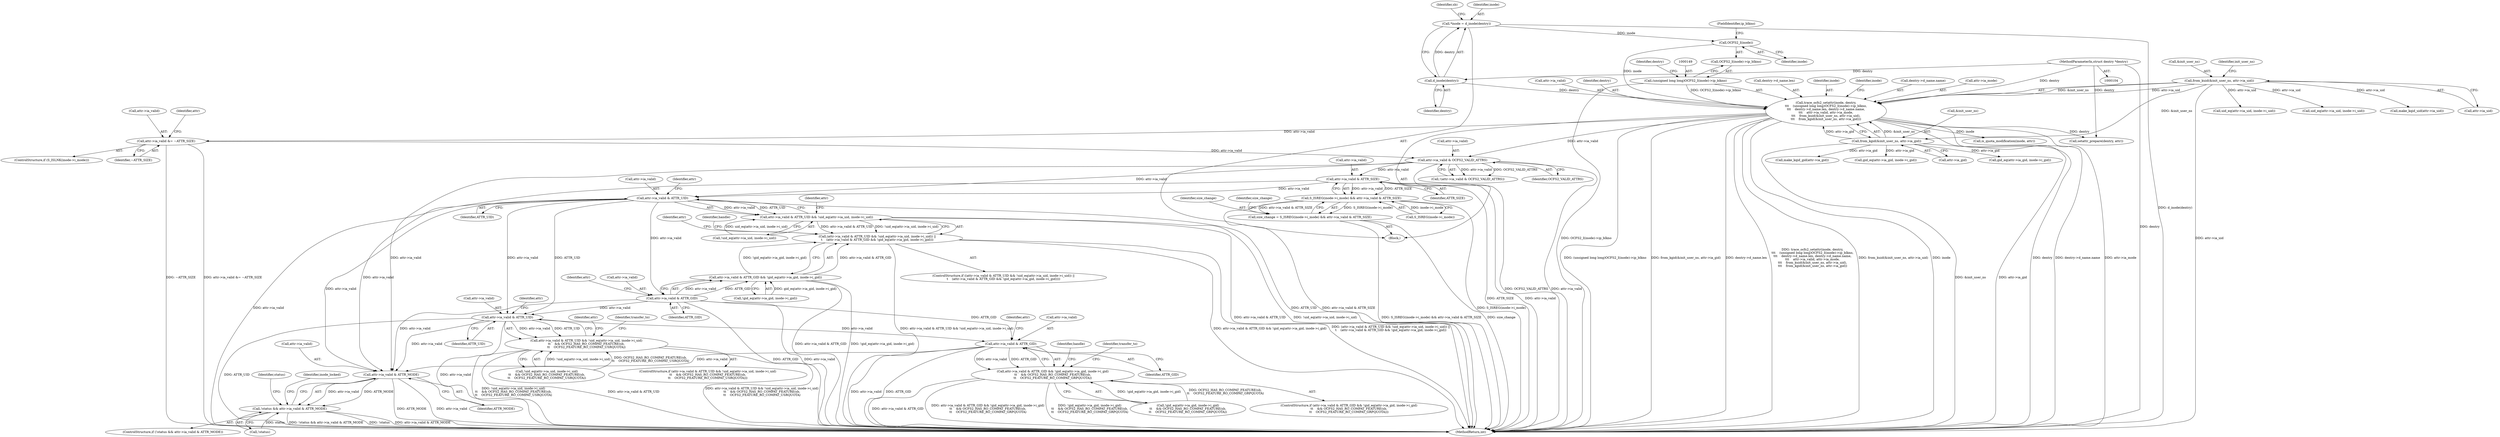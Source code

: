 digraph "0_linux_28f5a8a7c033cbf3e32277f4cc9c6afd74f05300@pointer" {
"1000230" [label="(Call,attr->ia_valid & ATTR_SIZE)"];
"1000194" [label="(Call,attr->ia_valid & OCFS2_VALID_ATTRS)"];
"1000187" [label="(Call,attr->ia_valid &= ~ATTR_SIZE)"];
"1000145" [label="(Call,trace_ocfs2_setattr(inode, dentry,\n\t\t\t    (unsigned long long)OCFS2_I(inode)->ip_blkno,\n\t\t\t    dentry->d_name.len, dentry->d_name.name,\n\t\t\t    attr->ia_valid, attr->ia_mode,\n\t\t\t    from_kuid(&init_user_ns, attr->ia_uid),\n\t\t\t    from_kgid(&init_user_ns, attr->ia_gid)))"];
"1000151" [label="(Call,OCFS2_I(inode))"];
"1000118" [label="(Call,*inode = d_inode(dentry))"];
"1000120" [label="(Call,d_inode(dentry))"];
"1000105" [label="(MethodParameterIn,struct dentry *dentry)"];
"1000148" [label="(Call,(unsigned long long)OCFS2_I(inode)->ip_blkno)"];
"1000170" [label="(Call,from_kuid(&init_user_ns, attr->ia_uid))"];
"1000176" [label="(Call,from_kgid(&init_user_ns, attr->ia_gid))"];
"1000225" [label="(Call,S_ISREG(inode->i_mode) && attr->ia_valid & ATTR_SIZE)"];
"1000223" [label="(Call,size_change = S_ISREG(inode->i_mode) && attr->ia_valid & ATTR_SIZE)"];
"1000354" [label="(Call,attr->ia_valid & ATTR_UID)"];
"1000353" [label="(Call,attr->ia_valid & ATTR_UID && !uid_eq(attr->ia_uid, inode->i_uid))"];
"1000352" [label="(Call,(attr->ia_valid & ATTR_UID && !uid_eq(attr->ia_uid, inode->i_uid)) ||\n\t    (attr->ia_valid & ATTR_GID && !gid_eq(attr->ia_gid, inode->i_gid)))"];
"1000368" [label="(Call,attr->ia_valid & ATTR_GID)"];
"1000367" [label="(Call,attr->ia_valid & ATTR_GID && !gid_eq(attr->ia_gid, inode->i_gid))"];
"1000384" [label="(Call,attr->ia_valid & ATTR_UID)"];
"1000383" [label="(Call,attr->ia_valid & ATTR_UID && !uid_eq(attr->ia_uid, inode->i_uid)\n\t\t    && OCFS2_HAS_RO_COMPAT_FEATURE(sb,\n\t\t    OCFS2_FEATURE_RO_COMPAT_USRQUOTA))"];
"1000427" [label="(Call,attr->ia_valid & ATTR_GID)"];
"1000426" [label="(Call,attr->ia_valid & ATTR_GID && !gid_eq(attr->ia_gid, inode->i_gid)\n\t\t    && OCFS2_HAS_RO_COMPAT_FEATURE(sb,\n\t\t    OCFS2_FEATURE_RO_COMPAT_GRPQUOTA))"];
"1000577" [label="(Call,attr->ia_valid & ATTR_MODE)"];
"1000574" [label="(Call,!status && attr->ia_valid & ATTR_MODE)"];
"1000230" [label="(Call,attr->ia_valid & ATTR_SIZE)"];
"1000105" [label="(MethodParameterIn,struct dentry *dentry)"];
"1000388" [label="(Identifier,ATTR_UID)"];
"1000374" [label="(Call,gid_eq(attr->ia_gid, inode->i_gid))"];
"1000391" [label="(Call,uid_eq(attr->ia_uid, inode->i_uid))"];
"1000354" [label="(Call,attr->ia_valid & ATTR_UID)"];
"1000386" [label="(Identifier,attr)"];
"1000124" [label="(Identifier,sb)"];
"1000502" [label="(Identifier,handle)"];
"1000171" [label="(Call,&init_user_ns)"];
"1000359" [label="(Call,!uid_eq(attr->ia_uid, inode->i_uid))"];
"1000107" [label="(Block,)"];
"1000370" [label="(Identifier,attr)"];
"1000191" [label="(Identifier,~ATTR_SIZE)"];
"1000389" [label="(Call,!uid_eq(attr->ia_uid, inode->i_uid)\n\t\t    && OCFS2_HAS_RO_COMPAT_FEATURE(sb,\n\t\t    OCFS2_FEATURE_RO_COMPAT_USRQUOTA))"];
"1000393" [label="(Identifier,attr)"];
"1000373" [label="(Call,!gid_eq(attr->ia_gid, inode->i_gid))"];
"1000428" [label="(Call,attr->ia_valid)"];
"1000151" [label="(Call,OCFS2_I(inode))"];
"1000176" [label="(Call,from_kgid(&init_user_ns, attr->ia_gid))"];
"1000150" [label="(Call,OCFS2_I(inode)->ip_blkno)"];
"1000451" [label="(Call,make_kqid_gid(attr->ia_gid))"];
"1000353" [label="(Call,attr->ia_valid & ATTR_UID && !uid_eq(attr->ia_uid, inode->i_uid))"];
"1000384" [label="(Call,attr->ia_valid & ATTR_UID)"];
"1000145" [label="(Call,trace_ocfs2_setattr(inode, dentry,\n\t\t\t    (unsigned long long)OCFS2_I(inode)->ip_blkno,\n\t\t\t    dentry->d_name.len, dentry->d_name.name,\n\t\t\t    attr->ia_valid, attr->ia_mode,\n\t\t\t    from_kuid(&init_user_ns, attr->ia_uid),\n\t\t\t    from_kgid(&init_user_ns, attr->ia_gid)))"];
"1000167" [label="(Call,attr->ia_mode)"];
"1000425" [label="(ControlStructure,if (attr->ia_valid & ATTR_GID && !gid_eq(attr->ia_gid, inode->i_gid)\n\t\t    && OCFS2_HAS_RO_COMPAT_FEATURE(sb,\n\t\t    OCFS2_FEATURE_RO_COMPAT_GRPQUOTA)))"];
"1000196" [label="(Identifier,attr)"];
"1000234" [label="(Identifier,ATTR_SIZE)"];
"1000236" [label="(Identifier,size_change)"];
"1000177" [label="(Call,&init_user_ns)"];
"1000195" [label="(Call,attr->ia_valid)"];
"1000194" [label="(Call,attr->ia_valid & OCFS2_VALID_ATTRS)"];
"1000198" [label="(Identifier,OCFS2_VALID_ATTRS)"];
"1000231" [label="(Call,attr->ia_valid)"];
"1000362" [label="(Identifier,attr)"];
"1000577" [label="(Call,attr->ia_valid & ATTR_MODE)"];
"1000385" [label="(Call,attr->ia_valid)"];
"1000408" [label="(Call,make_kqid_uid(attr->ia_uid))"];
"1000164" [label="(Call,attr->ia_valid)"];
"1000584" [label="(Identifier,status)"];
"1000159" [label="(Call,dentry->d_name.name)"];
"1000188" [label="(Call,attr->ia_valid)"];
"1000469" [label="(Identifier,handle)"];
"1000187" [label="(Call,attr->ia_valid &= ~ATTR_SIZE)"];
"1000372" [label="(Identifier,ATTR_GID)"];
"1000119" [label="(Identifier,inode)"];
"1000434" [label="(Call,gid_eq(attr->ia_gid, inode->i_gid))"];
"1000606" [label="(MethodReturn,int)"];
"1000436" [label="(Identifier,attr)"];
"1000226" [label="(Call,S_ISREG(inode->i_mode))"];
"1000154" [label="(Call,dentry->d_name.len)"];
"1000152" [label="(Identifier,inode)"];
"1000595" [label="(Identifier,inode_locked)"];
"1000367" [label="(Call,attr->ia_valid & ATTR_GID && !gid_eq(attr->ia_gid, inode->i_gid))"];
"1000153" [label="(FieldIdentifier,ip_blkno)"];
"1000575" [label="(Call,!status)"];
"1000369" [label="(Call,attr->ia_valid)"];
"1000121" [label="(Identifier,dentry)"];
"1000146" [label="(Identifier,inode)"];
"1000382" [label="(ControlStructure,if (attr->ia_valid & ATTR_UID && !uid_eq(attr->ia_uid, inode->i_uid)\n\t\t    && OCFS2_HAS_RO_COMPAT_FEATURE(sb,\n\t\t    OCFS2_FEATURE_RO_COMPAT_USRQUOTA)))"];
"1000368" [label="(Call,attr->ia_valid & ATTR_GID)"];
"1000352" [label="(Call,(attr->ia_valid & ATTR_UID && !uid_eq(attr->ia_uid, inode->i_uid)) ||\n\t    (attr->ia_valid & ATTR_GID && !gid_eq(attr->ia_gid, inode->i_gid)))"];
"1000120" [label="(Call,d_inode(dentry))"];
"1000224" [label="(Identifier,size_change)"];
"1000185" [label="(Identifier,inode)"];
"1000358" [label="(Identifier,ATTR_UID)"];
"1000225" [label="(Call,S_ISREG(inode->i_mode) && attr->ia_valid & ATTR_SIZE)"];
"1000351" [label="(ControlStructure,if ((attr->ia_valid & ATTR_UID && !uid_eq(attr->ia_uid, inode->i_uid)) ||\n\t    (attr->ia_valid & ATTR_GID && !gid_eq(attr->ia_gid, inode->i_gid))))"];
"1000447" [label="(Identifier,transfer_to)"];
"1000431" [label="(Identifier,ATTR_GID)"];
"1000581" [label="(Identifier,ATTR_MODE)"];
"1000147" [label="(Identifier,dentry)"];
"1000148" [label="(Call,(unsigned long long)OCFS2_I(inode)->ip_blkno)"];
"1000193" [label="(Call,!(attr->ia_valid & OCFS2_VALID_ATTRS))"];
"1000578" [label="(Call,attr->ia_valid)"];
"1000179" [label="(Call,attr->ia_gid)"];
"1000178" [label="(Identifier,init_user_ns)"];
"1000573" [label="(ControlStructure,if (!status && attr->ia_valid & ATTR_MODE))"];
"1000118" [label="(Call,*inode = d_inode(dentry))"];
"1000223" [label="(Call,size_change = S_ISREG(inode->i_mode) && attr->ia_valid & ATTR_SIZE)"];
"1000574" [label="(Call,!status && attr->ia_valid & ATTR_MODE)"];
"1000383" [label="(Call,attr->ia_valid & ATTR_UID && !uid_eq(attr->ia_uid, inode->i_uid)\n\t\t    && OCFS2_HAS_RO_COMPAT_FEATURE(sb,\n\t\t    OCFS2_FEATURE_RO_COMPAT_USRQUOTA))"];
"1000360" [label="(Call,uid_eq(attr->ia_uid, inode->i_uid))"];
"1000156" [label="(Identifier,dentry)"];
"1000376" [label="(Identifier,attr)"];
"1000203" [label="(Call,setattr_prepare(dentry, attr))"];
"1000427" [label="(Call,attr->ia_valid & ATTR_GID)"];
"1000170" [label="(Call,from_kuid(&init_user_ns, attr->ia_uid))"];
"1000211" [label="(Call,is_quota_modification(inode, attr))"];
"1000173" [label="(Call,attr->ia_uid)"];
"1000426" [label="(Call,attr->ia_valid & ATTR_GID && !gid_eq(attr->ia_gid, inode->i_gid)\n\t\t    && OCFS2_HAS_RO_COMPAT_FEATURE(sb,\n\t\t    OCFS2_FEATURE_RO_COMPAT_GRPQUOTA))"];
"1000355" [label="(Call,attr->ia_valid)"];
"1000432" [label="(Call,!gid_eq(attr->ia_gid, inode->i_gid)\n\t\t    && OCFS2_HAS_RO_COMPAT_FEATURE(sb,\n\t\t    OCFS2_FEATURE_RO_COMPAT_GRPQUOTA))"];
"1000429" [label="(Identifier,attr)"];
"1000182" [label="(ControlStructure,if (S_ISLNK(inode->i_mode)))"];
"1000404" [label="(Identifier,transfer_to)"];
"1000230" -> "1000225"  [label="AST: "];
"1000230" -> "1000234"  [label="CFG: "];
"1000231" -> "1000230"  [label="AST: "];
"1000234" -> "1000230"  [label="AST: "];
"1000225" -> "1000230"  [label="CFG: "];
"1000230" -> "1000606"  [label="DDG: attr->ia_valid"];
"1000230" -> "1000606"  [label="DDG: ATTR_SIZE"];
"1000230" -> "1000225"  [label="DDG: attr->ia_valid"];
"1000230" -> "1000225"  [label="DDG: ATTR_SIZE"];
"1000194" -> "1000230"  [label="DDG: attr->ia_valid"];
"1000230" -> "1000354"  [label="DDG: attr->ia_valid"];
"1000230" -> "1000577"  [label="DDG: attr->ia_valid"];
"1000194" -> "1000193"  [label="AST: "];
"1000194" -> "1000198"  [label="CFG: "];
"1000195" -> "1000194"  [label="AST: "];
"1000198" -> "1000194"  [label="AST: "];
"1000193" -> "1000194"  [label="CFG: "];
"1000194" -> "1000606"  [label="DDG: attr->ia_valid"];
"1000194" -> "1000606"  [label="DDG: OCFS2_VALID_ATTRS"];
"1000194" -> "1000193"  [label="DDG: attr->ia_valid"];
"1000194" -> "1000193"  [label="DDG: OCFS2_VALID_ATTRS"];
"1000187" -> "1000194"  [label="DDG: attr->ia_valid"];
"1000145" -> "1000194"  [label="DDG: attr->ia_valid"];
"1000194" -> "1000354"  [label="DDG: attr->ia_valid"];
"1000194" -> "1000577"  [label="DDG: attr->ia_valid"];
"1000187" -> "1000182"  [label="AST: "];
"1000187" -> "1000191"  [label="CFG: "];
"1000188" -> "1000187"  [label="AST: "];
"1000191" -> "1000187"  [label="AST: "];
"1000196" -> "1000187"  [label="CFG: "];
"1000187" -> "1000606"  [label="DDG: attr->ia_valid &= ~ATTR_SIZE"];
"1000187" -> "1000606"  [label="DDG: ~ATTR_SIZE"];
"1000145" -> "1000187"  [label="DDG: attr->ia_valid"];
"1000145" -> "1000107"  [label="AST: "];
"1000145" -> "1000176"  [label="CFG: "];
"1000146" -> "1000145"  [label="AST: "];
"1000147" -> "1000145"  [label="AST: "];
"1000148" -> "1000145"  [label="AST: "];
"1000154" -> "1000145"  [label="AST: "];
"1000159" -> "1000145"  [label="AST: "];
"1000164" -> "1000145"  [label="AST: "];
"1000167" -> "1000145"  [label="AST: "];
"1000170" -> "1000145"  [label="AST: "];
"1000176" -> "1000145"  [label="AST: "];
"1000185" -> "1000145"  [label="CFG: "];
"1000145" -> "1000606"  [label="DDG: dentry->d_name.name"];
"1000145" -> "1000606"  [label="DDG: attr->ia_mode"];
"1000145" -> "1000606"  [label="DDG: (unsigned long long)OCFS2_I(inode)->ip_blkno"];
"1000145" -> "1000606"  [label="DDG: from_kgid(&init_user_ns, attr->ia_gid)"];
"1000145" -> "1000606"  [label="DDG: dentry->d_name.len"];
"1000145" -> "1000606"  [label="DDG: trace_ocfs2_setattr(inode, dentry,\n\t\t\t    (unsigned long long)OCFS2_I(inode)->ip_blkno,\n\t\t\t    dentry->d_name.len, dentry->d_name.name,\n\t\t\t    attr->ia_valid, attr->ia_mode,\n\t\t\t    from_kuid(&init_user_ns, attr->ia_uid),\n\t\t\t    from_kgid(&init_user_ns, attr->ia_gid))"];
"1000145" -> "1000606"  [label="DDG: from_kuid(&init_user_ns, attr->ia_uid)"];
"1000145" -> "1000606"  [label="DDG: inode"];
"1000145" -> "1000606"  [label="DDG: dentry"];
"1000151" -> "1000145"  [label="DDG: inode"];
"1000120" -> "1000145"  [label="DDG: dentry"];
"1000105" -> "1000145"  [label="DDG: dentry"];
"1000148" -> "1000145"  [label="DDG: OCFS2_I(inode)->ip_blkno"];
"1000170" -> "1000145"  [label="DDG: &init_user_ns"];
"1000170" -> "1000145"  [label="DDG: attr->ia_uid"];
"1000176" -> "1000145"  [label="DDG: &init_user_ns"];
"1000176" -> "1000145"  [label="DDG: attr->ia_gid"];
"1000145" -> "1000203"  [label="DDG: dentry"];
"1000145" -> "1000211"  [label="DDG: inode"];
"1000151" -> "1000150"  [label="AST: "];
"1000151" -> "1000152"  [label="CFG: "];
"1000152" -> "1000151"  [label="AST: "];
"1000153" -> "1000151"  [label="CFG: "];
"1000118" -> "1000151"  [label="DDG: inode"];
"1000118" -> "1000107"  [label="AST: "];
"1000118" -> "1000120"  [label="CFG: "];
"1000119" -> "1000118"  [label="AST: "];
"1000120" -> "1000118"  [label="AST: "];
"1000124" -> "1000118"  [label="CFG: "];
"1000118" -> "1000606"  [label="DDG: d_inode(dentry)"];
"1000120" -> "1000118"  [label="DDG: dentry"];
"1000120" -> "1000121"  [label="CFG: "];
"1000121" -> "1000120"  [label="AST: "];
"1000105" -> "1000120"  [label="DDG: dentry"];
"1000105" -> "1000104"  [label="AST: "];
"1000105" -> "1000606"  [label="DDG: dentry"];
"1000105" -> "1000203"  [label="DDG: dentry"];
"1000148" -> "1000150"  [label="CFG: "];
"1000149" -> "1000148"  [label="AST: "];
"1000150" -> "1000148"  [label="AST: "];
"1000156" -> "1000148"  [label="CFG: "];
"1000148" -> "1000606"  [label="DDG: OCFS2_I(inode)->ip_blkno"];
"1000170" -> "1000173"  [label="CFG: "];
"1000171" -> "1000170"  [label="AST: "];
"1000173" -> "1000170"  [label="AST: "];
"1000178" -> "1000170"  [label="CFG: "];
"1000170" -> "1000606"  [label="DDG: attr->ia_uid"];
"1000170" -> "1000176"  [label="DDG: &init_user_ns"];
"1000170" -> "1000360"  [label="DDG: attr->ia_uid"];
"1000170" -> "1000391"  [label="DDG: attr->ia_uid"];
"1000170" -> "1000408"  [label="DDG: attr->ia_uid"];
"1000176" -> "1000179"  [label="CFG: "];
"1000177" -> "1000176"  [label="AST: "];
"1000179" -> "1000176"  [label="AST: "];
"1000176" -> "1000606"  [label="DDG: attr->ia_gid"];
"1000176" -> "1000606"  [label="DDG: &init_user_ns"];
"1000176" -> "1000374"  [label="DDG: attr->ia_gid"];
"1000176" -> "1000434"  [label="DDG: attr->ia_gid"];
"1000176" -> "1000451"  [label="DDG: attr->ia_gid"];
"1000225" -> "1000223"  [label="AST: "];
"1000225" -> "1000226"  [label="CFG: "];
"1000226" -> "1000225"  [label="AST: "];
"1000223" -> "1000225"  [label="CFG: "];
"1000225" -> "1000606"  [label="DDG: S_ISREG(inode->i_mode)"];
"1000225" -> "1000606"  [label="DDG: attr->ia_valid & ATTR_SIZE"];
"1000225" -> "1000223"  [label="DDG: S_ISREG(inode->i_mode)"];
"1000225" -> "1000223"  [label="DDG: attr->ia_valid & ATTR_SIZE"];
"1000226" -> "1000225"  [label="DDG: inode->i_mode"];
"1000223" -> "1000107"  [label="AST: "];
"1000224" -> "1000223"  [label="AST: "];
"1000236" -> "1000223"  [label="CFG: "];
"1000223" -> "1000606"  [label="DDG: S_ISREG(inode->i_mode) && attr->ia_valid & ATTR_SIZE"];
"1000223" -> "1000606"  [label="DDG: size_change"];
"1000354" -> "1000353"  [label="AST: "];
"1000354" -> "1000358"  [label="CFG: "];
"1000355" -> "1000354"  [label="AST: "];
"1000358" -> "1000354"  [label="AST: "];
"1000362" -> "1000354"  [label="CFG: "];
"1000353" -> "1000354"  [label="CFG: "];
"1000354" -> "1000606"  [label="DDG: ATTR_UID"];
"1000354" -> "1000606"  [label="DDG: attr->ia_valid"];
"1000354" -> "1000353"  [label="DDG: attr->ia_valid"];
"1000354" -> "1000353"  [label="DDG: ATTR_UID"];
"1000354" -> "1000368"  [label="DDG: attr->ia_valid"];
"1000354" -> "1000384"  [label="DDG: attr->ia_valid"];
"1000354" -> "1000384"  [label="DDG: ATTR_UID"];
"1000354" -> "1000577"  [label="DDG: attr->ia_valid"];
"1000353" -> "1000352"  [label="AST: "];
"1000353" -> "1000359"  [label="CFG: "];
"1000359" -> "1000353"  [label="AST: "];
"1000370" -> "1000353"  [label="CFG: "];
"1000352" -> "1000353"  [label="CFG: "];
"1000353" -> "1000606"  [label="DDG: attr->ia_valid & ATTR_UID"];
"1000353" -> "1000606"  [label="DDG: !uid_eq(attr->ia_uid, inode->i_uid)"];
"1000353" -> "1000352"  [label="DDG: attr->ia_valid & ATTR_UID"];
"1000353" -> "1000352"  [label="DDG: !uid_eq(attr->ia_uid, inode->i_uid)"];
"1000359" -> "1000353"  [label="DDG: uid_eq(attr->ia_uid, inode->i_uid)"];
"1000352" -> "1000351"  [label="AST: "];
"1000352" -> "1000367"  [label="CFG: "];
"1000367" -> "1000352"  [label="AST: "];
"1000386" -> "1000352"  [label="CFG: "];
"1000502" -> "1000352"  [label="CFG: "];
"1000352" -> "1000606"  [label="DDG: attr->ia_valid & ATTR_UID && !uid_eq(attr->ia_uid, inode->i_uid)"];
"1000352" -> "1000606"  [label="DDG: attr->ia_valid & ATTR_GID && !gid_eq(attr->ia_gid, inode->i_gid)"];
"1000352" -> "1000606"  [label="DDG: (attr->ia_valid & ATTR_UID && !uid_eq(attr->ia_uid, inode->i_uid)) ||\n\t    (attr->ia_valid & ATTR_GID && !gid_eq(attr->ia_gid, inode->i_gid))"];
"1000367" -> "1000352"  [label="DDG: attr->ia_valid & ATTR_GID"];
"1000367" -> "1000352"  [label="DDG: !gid_eq(attr->ia_gid, inode->i_gid)"];
"1000368" -> "1000367"  [label="AST: "];
"1000368" -> "1000372"  [label="CFG: "];
"1000369" -> "1000368"  [label="AST: "];
"1000372" -> "1000368"  [label="AST: "];
"1000376" -> "1000368"  [label="CFG: "];
"1000367" -> "1000368"  [label="CFG: "];
"1000368" -> "1000606"  [label="DDG: attr->ia_valid"];
"1000368" -> "1000606"  [label="DDG: ATTR_GID"];
"1000368" -> "1000367"  [label="DDG: attr->ia_valid"];
"1000368" -> "1000367"  [label="DDG: ATTR_GID"];
"1000368" -> "1000384"  [label="DDG: attr->ia_valid"];
"1000368" -> "1000427"  [label="DDG: ATTR_GID"];
"1000368" -> "1000577"  [label="DDG: attr->ia_valid"];
"1000367" -> "1000373"  [label="CFG: "];
"1000373" -> "1000367"  [label="AST: "];
"1000367" -> "1000606"  [label="DDG: attr->ia_valid & ATTR_GID"];
"1000367" -> "1000606"  [label="DDG: !gid_eq(attr->ia_gid, inode->i_gid)"];
"1000373" -> "1000367"  [label="DDG: gid_eq(attr->ia_gid, inode->i_gid)"];
"1000384" -> "1000383"  [label="AST: "];
"1000384" -> "1000388"  [label="CFG: "];
"1000385" -> "1000384"  [label="AST: "];
"1000388" -> "1000384"  [label="AST: "];
"1000393" -> "1000384"  [label="CFG: "];
"1000383" -> "1000384"  [label="CFG: "];
"1000384" -> "1000606"  [label="DDG: ATTR_UID"];
"1000384" -> "1000606"  [label="DDG: attr->ia_valid"];
"1000384" -> "1000383"  [label="DDG: attr->ia_valid"];
"1000384" -> "1000383"  [label="DDG: ATTR_UID"];
"1000384" -> "1000427"  [label="DDG: attr->ia_valid"];
"1000384" -> "1000577"  [label="DDG: attr->ia_valid"];
"1000383" -> "1000382"  [label="AST: "];
"1000383" -> "1000389"  [label="CFG: "];
"1000389" -> "1000383"  [label="AST: "];
"1000404" -> "1000383"  [label="CFG: "];
"1000429" -> "1000383"  [label="CFG: "];
"1000383" -> "1000606"  [label="DDG: attr->ia_valid & ATTR_UID && !uid_eq(attr->ia_uid, inode->i_uid)\n\t\t    && OCFS2_HAS_RO_COMPAT_FEATURE(sb,\n\t\t    OCFS2_FEATURE_RO_COMPAT_USRQUOTA)"];
"1000383" -> "1000606"  [label="DDG: !uid_eq(attr->ia_uid, inode->i_uid)\n\t\t    && OCFS2_HAS_RO_COMPAT_FEATURE(sb,\n\t\t    OCFS2_FEATURE_RO_COMPAT_USRQUOTA)"];
"1000383" -> "1000606"  [label="DDG: attr->ia_valid & ATTR_UID"];
"1000389" -> "1000383"  [label="DDG: !uid_eq(attr->ia_uid, inode->i_uid)"];
"1000389" -> "1000383"  [label="DDG: OCFS2_HAS_RO_COMPAT_FEATURE(sb,\n\t\t    OCFS2_FEATURE_RO_COMPAT_USRQUOTA)"];
"1000427" -> "1000426"  [label="AST: "];
"1000427" -> "1000431"  [label="CFG: "];
"1000428" -> "1000427"  [label="AST: "];
"1000431" -> "1000427"  [label="AST: "];
"1000436" -> "1000427"  [label="CFG: "];
"1000426" -> "1000427"  [label="CFG: "];
"1000427" -> "1000606"  [label="DDG: attr->ia_valid"];
"1000427" -> "1000606"  [label="DDG: ATTR_GID"];
"1000427" -> "1000426"  [label="DDG: attr->ia_valid"];
"1000427" -> "1000426"  [label="DDG: ATTR_GID"];
"1000427" -> "1000577"  [label="DDG: attr->ia_valid"];
"1000426" -> "1000425"  [label="AST: "];
"1000426" -> "1000432"  [label="CFG: "];
"1000432" -> "1000426"  [label="AST: "];
"1000447" -> "1000426"  [label="CFG: "];
"1000469" -> "1000426"  [label="CFG: "];
"1000426" -> "1000606"  [label="DDG: attr->ia_valid & ATTR_GID"];
"1000426" -> "1000606"  [label="DDG: attr->ia_valid & ATTR_GID && !gid_eq(attr->ia_gid, inode->i_gid)\n\t\t    && OCFS2_HAS_RO_COMPAT_FEATURE(sb,\n\t\t    OCFS2_FEATURE_RO_COMPAT_GRPQUOTA)"];
"1000426" -> "1000606"  [label="DDG: !gid_eq(attr->ia_gid, inode->i_gid)\n\t\t    && OCFS2_HAS_RO_COMPAT_FEATURE(sb,\n\t\t    OCFS2_FEATURE_RO_COMPAT_GRPQUOTA)"];
"1000432" -> "1000426"  [label="DDG: !gid_eq(attr->ia_gid, inode->i_gid)"];
"1000432" -> "1000426"  [label="DDG: OCFS2_HAS_RO_COMPAT_FEATURE(sb,\n\t\t    OCFS2_FEATURE_RO_COMPAT_GRPQUOTA)"];
"1000577" -> "1000574"  [label="AST: "];
"1000577" -> "1000581"  [label="CFG: "];
"1000578" -> "1000577"  [label="AST: "];
"1000581" -> "1000577"  [label="AST: "];
"1000574" -> "1000577"  [label="CFG: "];
"1000577" -> "1000606"  [label="DDG: attr->ia_valid"];
"1000577" -> "1000606"  [label="DDG: ATTR_MODE"];
"1000577" -> "1000574"  [label="DDG: attr->ia_valid"];
"1000577" -> "1000574"  [label="DDG: ATTR_MODE"];
"1000574" -> "1000573"  [label="AST: "];
"1000574" -> "1000575"  [label="CFG: "];
"1000575" -> "1000574"  [label="AST: "];
"1000584" -> "1000574"  [label="CFG: "];
"1000595" -> "1000574"  [label="CFG: "];
"1000574" -> "1000606"  [label="DDG: !status"];
"1000574" -> "1000606"  [label="DDG: attr->ia_valid & ATTR_MODE"];
"1000574" -> "1000606"  [label="DDG: !status && attr->ia_valid & ATTR_MODE"];
"1000575" -> "1000574"  [label="DDG: status"];
}

